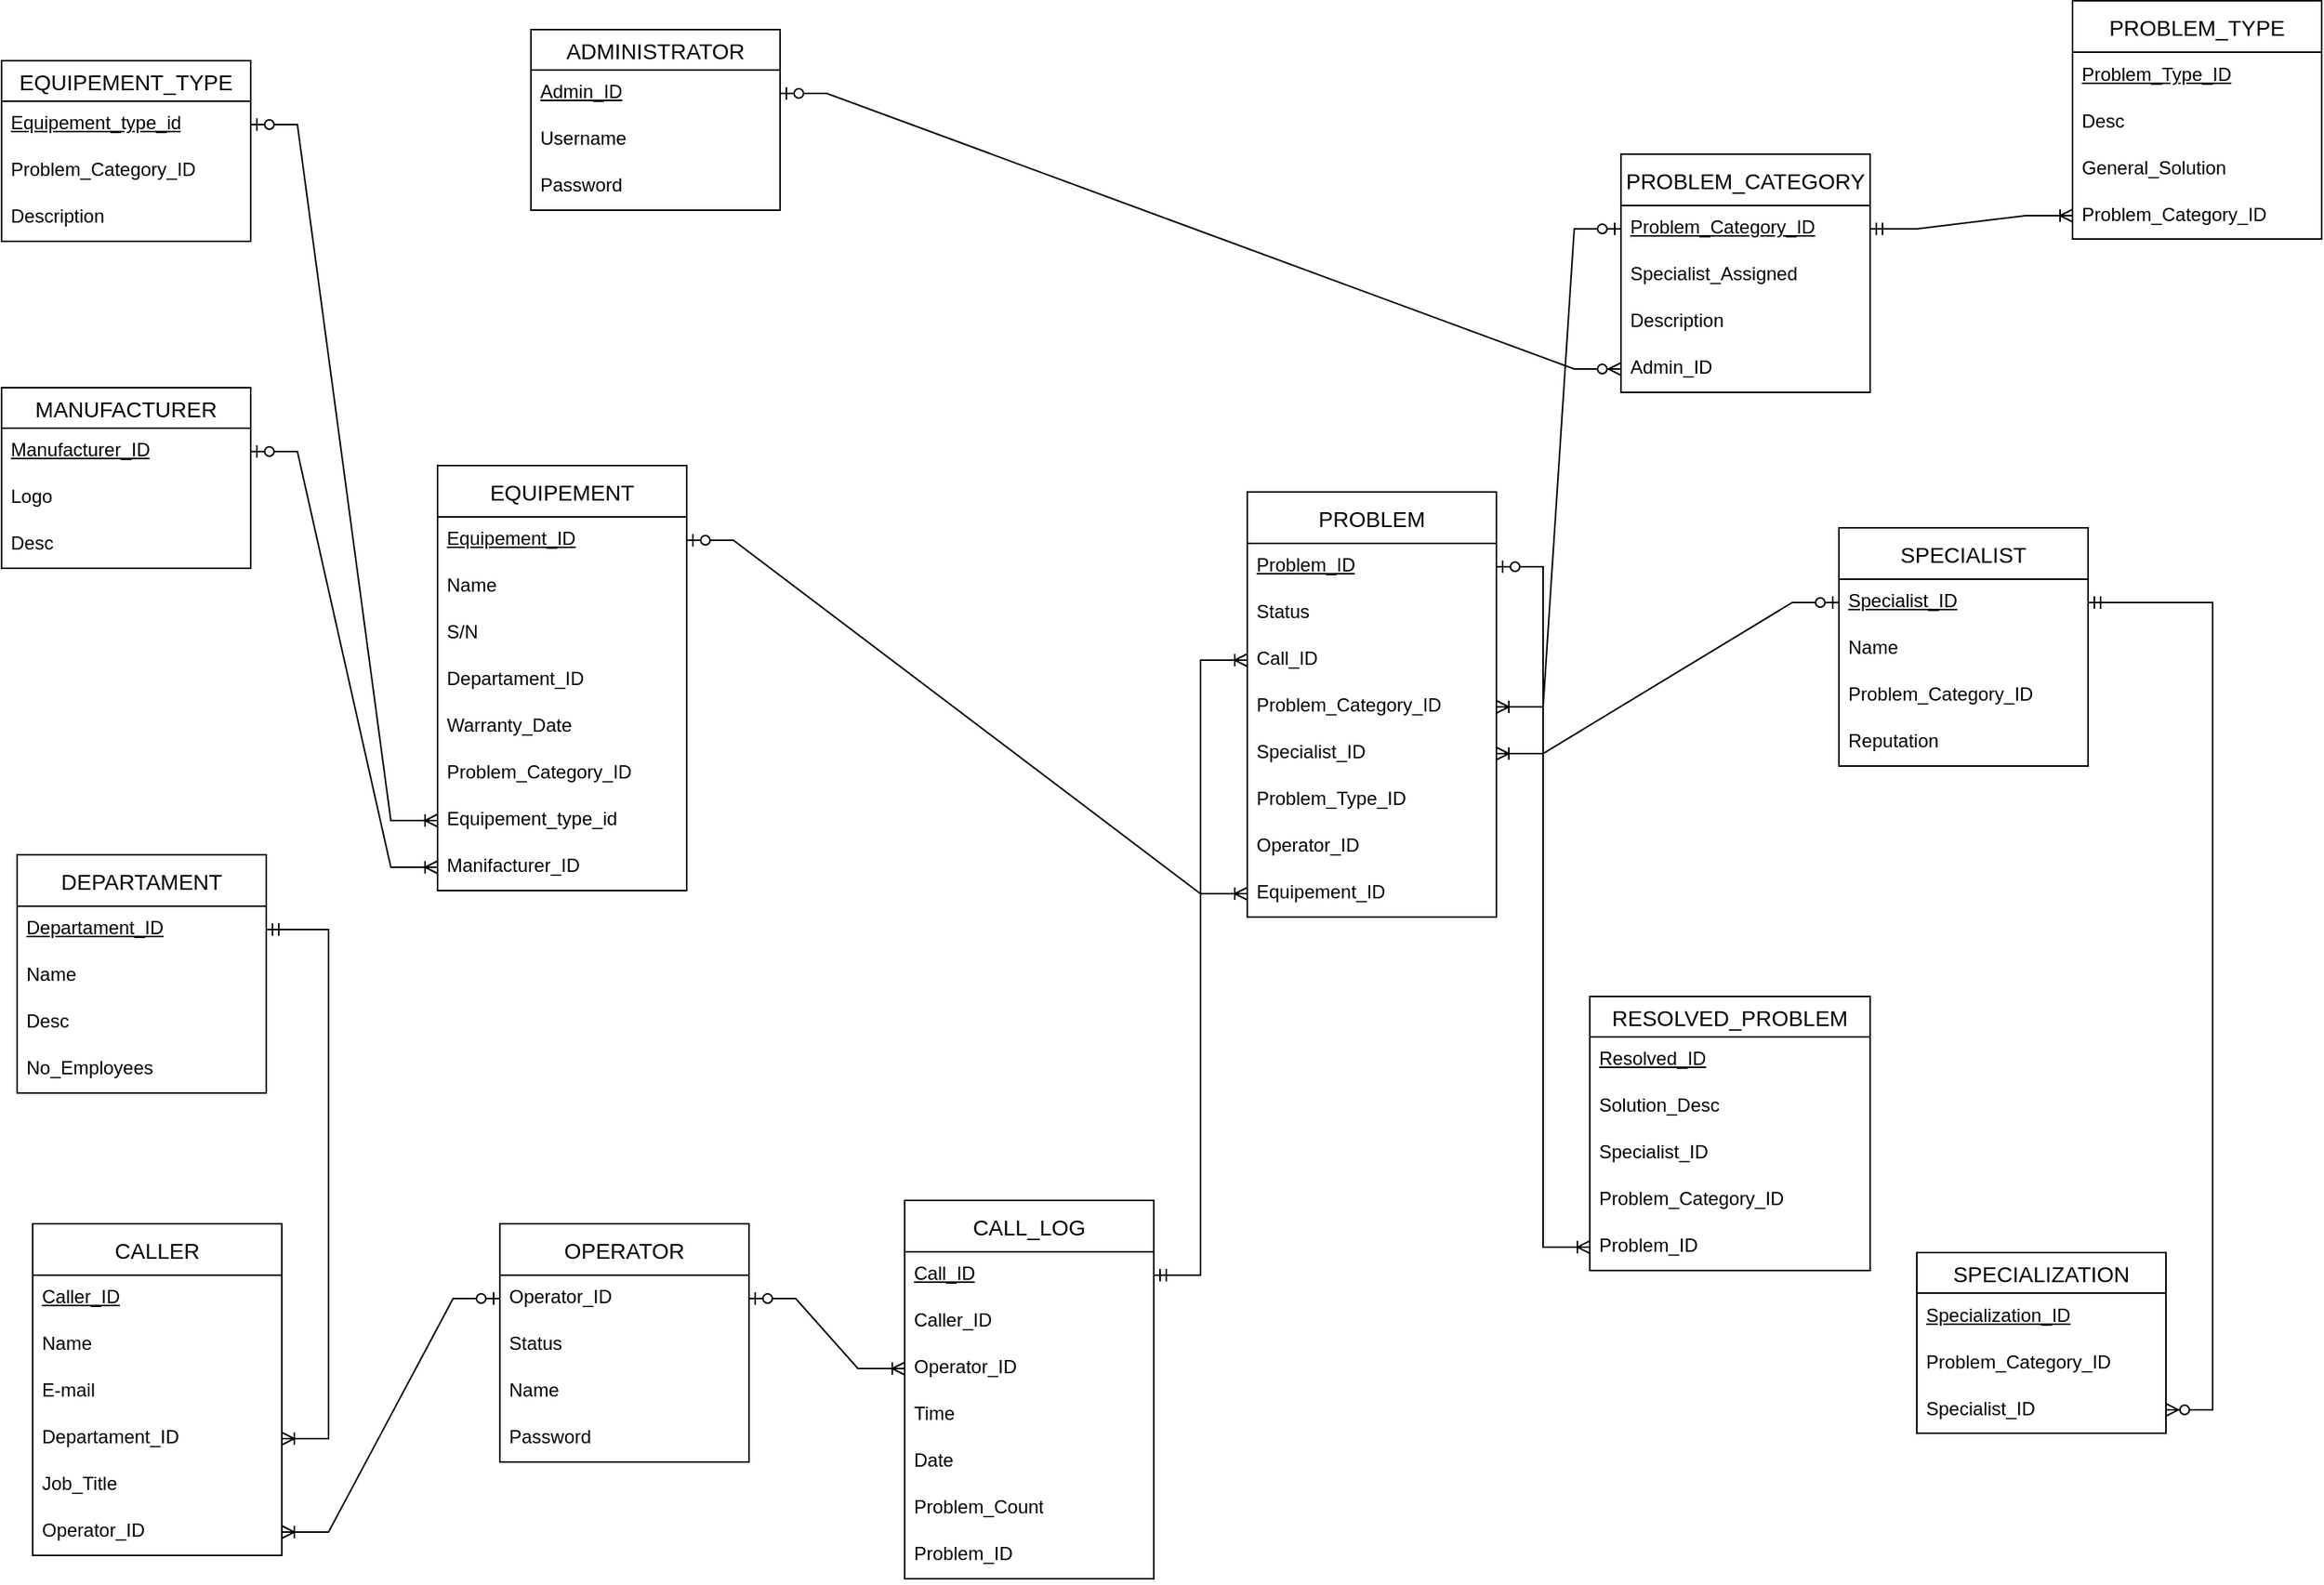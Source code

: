 <mxfile version="24.7.17">
  <diagram name="Página-1" id="BIOqbXG_E3Rl6q16zXGT">
    <mxGraphModel dx="3033" dy="1154" grid="1" gridSize="10" guides="1" tooltips="1" connect="1" arrows="1" fold="1" page="1" pageScale="1" pageWidth="827" pageHeight="1169" math="0" shadow="0">
      <root>
        <mxCell id="0" />
        <mxCell id="1" parent="0" />
        <mxCell id="wEZ-KTSsLqPxgkjLGSUW-46" value="EQUIPEMENT_TYPE" style="swimlane;fontStyle=0;childLayout=stackLayout;horizontal=1;startSize=26;horizontalStack=0;resizeParent=1;resizeParentMax=0;resizeLast=0;collapsible=1;marginBottom=0;align=center;fontSize=14;" parent="1" vertex="1">
          <mxGeometry x="-260" y="220" width="160" height="116" as="geometry" />
        </mxCell>
        <mxCell id="wEZ-KTSsLqPxgkjLGSUW-47" value="Equipement_type_id" style="text;strokeColor=none;fillColor=none;spacingLeft=4;spacingRight=4;overflow=hidden;rotatable=0;points=[[0,0.5],[1,0.5]];portConstraint=eastwest;fontSize=12;whiteSpace=wrap;html=1;fontStyle=4" parent="wEZ-KTSsLqPxgkjLGSUW-46" vertex="1">
          <mxGeometry y="26" width="160" height="30" as="geometry" />
        </mxCell>
        <mxCell id="wEZ-KTSsLqPxgkjLGSUW-48" value="Problem_Category_ID" style="text;strokeColor=none;fillColor=none;spacingLeft=4;spacingRight=4;overflow=hidden;rotatable=0;points=[[0,0.5],[1,0.5]];portConstraint=eastwest;fontSize=12;whiteSpace=wrap;html=1;" parent="wEZ-KTSsLqPxgkjLGSUW-46" vertex="1">
          <mxGeometry y="56" width="160" height="30" as="geometry" />
        </mxCell>
        <mxCell id="wEZ-KTSsLqPxgkjLGSUW-49" value="Description" style="text;strokeColor=none;fillColor=none;spacingLeft=4;spacingRight=4;overflow=hidden;rotatable=0;points=[[0,0.5],[1,0.5]];portConstraint=eastwest;fontSize=12;whiteSpace=wrap;html=1;" parent="wEZ-KTSsLqPxgkjLGSUW-46" vertex="1">
          <mxGeometry y="86" width="160" height="30" as="geometry" />
        </mxCell>
        <mxCell id="wEZ-KTSsLqPxgkjLGSUW-50" value="ADMINISTRATOR" style="swimlane;fontStyle=0;childLayout=stackLayout;horizontal=1;startSize=26;horizontalStack=0;resizeParent=1;resizeParentMax=0;resizeLast=0;collapsible=1;marginBottom=0;align=center;fontSize=14;" parent="1" vertex="1">
          <mxGeometry x="80" y="200" width="160" height="116" as="geometry" />
        </mxCell>
        <mxCell id="wEZ-KTSsLqPxgkjLGSUW-51" value="Admin_ID" style="text;strokeColor=none;fillColor=none;spacingLeft=4;spacingRight=4;overflow=hidden;rotatable=0;points=[[0,0.5],[1,0.5]];portConstraint=eastwest;fontSize=12;whiteSpace=wrap;html=1;fontStyle=4" parent="wEZ-KTSsLqPxgkjLGSUW-50" vertex="1">
          <mxGeometry y="26" width="160" height="30" as="geometry" />
        </mxCell>
        <mxCell id="wEZ-KTSsLqPxgkjLGSUW-52" value="Username" style="text;strokeColor=none;fillColor=none;spacingLeft=4;spacingRight=4;overflow=hidden;rotatable=0;points=[[0,0.5],[1,0.5]];portConstraint=eastwest;fontSize=12;whiteSpace=wrap;html=1;" parent="wEZ-KTSsLqPxgkjLGSUW-50" vertex="1">
          <mxGeometry y="56" width="160" height="30" as="geometry" />
        </mxCell>
        <mxCell id="wEZ-KTSsLqPxgkjLGSUW-53" value="Password" style="text;strokeColor=none;fillColor=none;spacingLeft=4;spacingRight=4;overflow=hidden;rotatable=0;points=[[0,0.5],[1,0.5]];portConstraint=eastwest;fontSize=12;whiteSpace=wrap;html=1;" parent="wEZ-KTSsLqPxgkjLGSUW-50" vertex="1">
          <mxGeometry y="86" width="160" height="30" as="geometry" />
        </mxCell>
        <mxCell id="wEZ-KTSsLqPxgkjLGSUW-54" value="MANUFACTURER" style="swimlane;fontStyle=0;childLayout=stackLayout;horizontal=1;startSize=26;horizontalStack=0;resizeParent=1;resizeParentMax=0;resizeLast=0;collapsible=1;marginBottom=0;align=center;fontSize=14;" parent="1" vertex="1">
          <mxGeometry x="-260" y="430" width="160" height="116" as="geometry" />
        </mxCell>
        <mxCell id="wEZ-KTSsLqPxgkjLGSUW-55" value="Manufacturer_ID" style="text;strokeColor=none;fillColor=none;spacingLeft=4;spacingRight=4;overflow=hidden;rotatable=0;points=[[0,0.5],[1,0.5]];portConstraint=eastwest;fontSize=12;whiteSpace=wrap;html=1;fontStyle=4" parent="wEZ-KTSsLqPxgkjLGSUW-54" vertex="1">
          <mxGeometry y="26" width="160" height="30" as="geometry" />
        </mxCell>
        <mxCell id="wEZ-KTSsLqPxgkjLGSUW-56" value="Logo" style="text;strokeColor=none;fillColor=none;spacingLeft=4;spacingRight=4;overflow=hidden;rotatable=0;points=[[0,0.5],[1,0.5]];portConstraint=eastwest;fontSize=12;whiteSpace=wrap;html=1;" parent="wEZ-KTSsLqPxgkjLGSUW-54" vertex="1">
          <mxGeometry y="56" width="160" height="30" as="geometry" />
        </mxCell>
        <mxCell id="wEZ-KTSsLqPxgkjLGSUW-57" value="Desc" style="text;strokeColor=none;fillColor=none;spacingLeft=4;spacingRight=4;overflow=hidden;rotatable=0;points=[[0,0.5],[1,0.5]];portConstraint=eastwest;fontSize=12;whiteSpace=wrap;html=1;" parent="wEZ-KTSsLqPxgkjLGSUW-54" vertex="1">
          <mxGeometry y="86" width="160" height="30" as="geometry" />
        </mxCell>
        <mxCell id="wEZ-KTSsLqPxgkjLGSUW-58" value="PROBLEM" style="swimlane;fontStyle=0;childLayout=stackLayout;horizontal=1;startSize=33;horizontalStack=0;resizeParent=1;resizeParentMax=0;resizeLast=0;collapsible=1;marginBottom=0;align=center;fontSize=14;" parent="1" vertex="1">
          <mxGeometry x="540" y="497" width="160" height="273" as="geometry" />
        </mxCell>
        <mxCell id="wEZ-KTSsLqPxgkjLGSUW-59" value="Problem_ID" style="text;strokeColor=none;fillColor=none;spacingLeft=4;spacingRight=4;overflow=hidden;rotatable=0;points=[[0,0.5],[1,0.5]];portConstraint=eastwest;fontSize=12;whiteSpace=wrap;html=1;fontStyle=4" parent="wEZ-KTSsLqPxgkjLGSUW-58" vertex="1">
          <mxGeometry y="33" width="160" height="30" as="geometry" />
        </mxCell>
        <mxCell id="wEZ-KTSsLqPxgkjLGSUW-60" value="Status" style="text;strokeColor=none;fillColor=none;spacingLeft=4;spacingRight=4;overflow=hidden;rotatable=0;points=[[0,0.5],[1,0.5]];portConstraint=eastwest;fontSize=12;whiteSpace=wrap;html=1;" parent="wEZ-KTSsLqPxgkjLGSUW-58" vertex="1">
          <mxGeometry y="63" width="160" height="30" as="geometry" />
        </mxCell>
        <mxCell id="wEZ-KTSsLqPxgkjLGSUW-69" value="Call_ID" style="text;strokeColor=none;fillColor=none;spacingLeft=4;spacingRight=4;overflow=hidden;rotatable=0;points=[[0,0.5],[1,0.5]];portConstraint=eastwest;fontSize=12;whiteSpace=wrap;html=1;" parent="wEZ-KTSsLqPxgkjLGSUW-58" vertex="1">
          <mxGeometry y="93" width="160" height="30" as="geometry" />
        </mxCell>
        <mxCell id="wEZ-KTSsLqPxgkjLGSUW-68" value="Problem_Category_ID" style="text;strokeColor=none;fillColor=none;spacingLeft=4;spacingRight=4;overflow=hidden;rotatable=0;points=[[0,0.5],[1,0.5]];portConstraint=eastwest;fontSize=12;whiteSpace=wrap;html=1;" parent="wEZ-KTSsLqPxgkjLGSUW-58" vertex="1">
          <mxGeometry y="123" width="160" height="30" as="geometry" />
        </mxCell>
        <mxCell id="wEZ-KTSsLqPxgkjLGSUW-67" value="Specialist_ID" style="text;strokeColor=none;fillColor=none;spacingLeft=4;spacingRight=4;overflow=hidden;rotatable=0;points=[[0,0.5],[1,0.5]];portConstraint=eastwest;fontSize=12;whiteSpace=wrap;html=1;" parent="wEZ-KTSsLqPxgkjLGSUW-58" vertex="1">
          <mxGeometry y="153" width="160" height="30" as="geometry" />
        </mxCell>
        <mxCell id="wEZ-KTSsLqPxgkjLGSUW-66" value="Problem_Type_ID" style="text;strokeColor=none;fillColor=none;spacingLeft=4;spacingRight=4;overflow=hidden;rotatable=0;points=[[0,0.5],[1,0.5]];portConstraint=eastwest;fontSize=12;whiteSpace=wrap;html=1;" parent="wEZ-KTSsLqPxgkjLGSUW-58" vertex="1">
          <mxGeometry y="183" width="160" height="30" as="geometry" />
        </mxCell>
        <mxCell id="wEZ-KTSsLqPxgkjLGSUW-70" value="Operator_ID" style="text;strokeColor=none;fillColor=none;spacingLeft=4;spacingRight=4;overflow=hidden;rotatable=0;points=[[0,0.5],[1,0.5]];portConstraint=eastwest;fontSize=12;whiteSpace=wrap;html=1;" parent="wEZ-KTSsLqPxgkjLGSUW-58" vertex="1">
          <mxGeometry y="213" width="160" height="30" as="geometry" />
        </mxCell>
        <mxCell id="wEZ-KTSsLqPxgkjLGSUW-71" value="Equipement_ID" style="text;strokeColor=none;fillColor=none;spacingLeft=4;spacingRight=4;overflow=hidden;rotatable=0;points=[[0,0.5],[1,0.5]];portConstraint=eastwest;fontSize=12;whiteSpace=wrap;html=1;" parent="wEZ-KTSsLqPxgkjLGSUW-58" vertex="1">
          <mxGeometry y="243" width="160" height="30" as="geometry" />
        </mxCell>
        <mxCell id="wEZ-KTSsLqPxgkjLGSUW-62" value="SPECIALIZATION" style="swimlane;fontStyle=0;childLayout=stackLayout;horizontal=1;startSize=26;horizontalStack=0;resizeParent=1;resizeParentMax=0;resizeLast=0;collapsible=1;marginBottom=0;align=center;fontSize=14;" parent="1" vertex="1">
          <mxGeometry x="970" y="985.5" width="160" height="116" as="geometry" />
        </mxCell>
        <mxCell id="wEZ-KTSsLqPxgkjLGSUW-63" value="Specialization_ID" style="text;strokeColor=none;fillColor=none;spacingLeft=4;spacingRight=4;overflow=hidden;rotatable=0;points=[[0,0.5],[1,0.5]];portConstraint=eastwest;fontSize=12;whiteSpace=wrap;html=1;fontStyle=4" parent="wEZ-KTSsLqPxgkjLGSUW-62" vertex="1">
          <mxGeometry y="26" width="160" height="30" as="geometry" />
        </mxCell>
        <mxCell id="wEZ-KTSsLqPxgkjLGSUW-64" value="Problem_Category_ID" style="text;strokeColor=none;fillColor=none;spacingLeft=4;spacingRight=4;overflow=hidden;rotatable=0;points=[[0,0.5],[1,0.5]];portConstraint=eastwest;fontSize=12;whiteSpace=wrap;html=1;" parent="wEZ-KTSsLqPxgkjLGSUW-62" vertex="1">
          <mxGeometry y="56" width="160" height="30" as="geometry" />
        </mxCell>
        <mxCell id="wEZ-KTSsLqPxgkjLGSUW-65" value="Specialist_ID" style="text;strokeColor=none;fillColor=none;spacingLeft=4;spacingRight=4;overflow=hidden;rotatable=0;points=[[0,0.5],[1,0.5]];portConstraint=eastwest;fontSize=12;whiteSpace=wrap;html=1;" parent="wEZ-KTSsLqPxgkjLGSUW-62" vertex="1">
          <mxGeometry y="86" width="160" height="30" as="geometry" />
        </mxCell>
        <mxCell id="wEZ-KTSsLqPxgkjLGSUW-72" value="RESOLVED_PROBLEM" style="swimlane;fontStyle=0;childLayout=stackLayout;horizontal=1;startSize=26;horizontalStack=0;resizeParent=1;resizeParentMax=0;resizeLast=0;collapsible=1;marginBottom=0;align=center;fontSize=14;" parent="1" vertex="1">
          <mxGeometry x="760" y="821" width="180" height="176" as="geometry" />
        </mxCell>
        <mxCell id="wEZ-KTSsLqPxgkjLGSUW-73" value="Resolved_ID" style="text;strokeColor=none;fillColor=none;spacingLeft=4;spacingRight=4;overflow=hidden;rotatable=0;points=[[0,0.5],[1,0.5]];portConstraint=eastwest;fontSize=12;whiteSpace=wrap;html=1;fontStyle=4" parent="wEZ-KTSsLqPxgkjLGSUW-72" vertex="1">
          <mxGeometry y="26" width="180" height="30" as="geometry" />
        </mxCell>
        <mxCell id="wEZ-KTSsLqPxgkjLGSUW-74" value="Solution_Desc" style="text;strokeColor=none;fillColor=none;spacingLeft=4;spacingRight=4;overflow=hidden;rotatable=0;points=[[0,0.5],[1,0.5]];portConstraint=eastwest;fontSize=12;whiteSpace=wrap;html=1;" parent="wEZ-KTSsLqPxgkjLGSUW-72" vertex="1">
          <mxGeometry y="56" width="180" height="30" as="geometry" />
        </mxCell>
        <mxCell id="wEZ-KTSsLqPxgkjLGSUW-77" value="Specialist_ID" style="text;strokeColor=none;fillColor=none;spacingLeft=4;spacingRight=4;overflow=hidden;rotatable=0;points=[[0,0.5],[1,0.5]];portConstraint=eastwest;fontSize=12;whiteSpace=wrap;html=1;" parent="wEZ-KTSsLqPxgkjLGSUW-72" vertex="1">
          <mxGeometry y="86" width="180" height="30" as="geometry" />
        </mxCell>
        <mxCell id="gtvNqYhxmM5i0jN8cZNX-22" value="Problem_Category_ID" style="text;strokeColor=none;fillColor=none;spacingLeft=4;spacingRight=4;overflow=hidden;rotatable=0;points=[[0,0.5],[1,0.5]];portConstraint=eastwest;fontSize=12;whiteSpace=wrap;html=1;" vertex="1" parent="wEZ-KTSsLqPxgkjLGSUW-72">
          <mxGeometry y="116" width="180" height="30" as="geometry" />
        </mxCell>
        <mxCell id="wEZ-KTSsLqPxgkjLGSUW-75" value="Problem_ID" style="text;strokeColor=none;fillColor=none;spacingLeft=4;spacingRight=4;overflow=hidden;rotatable=0;points=[[0,0.5],[1,0.5]];portConstraint=eastwest;fontSize=12;whiteSpace=wrap;html=1;" parent="wEZ-KTSsLqPxgkjLGSUW-72" vertex="1">
          <mxGeometry y="146" width="180" height="30" as="geometry" />
        </mxCell>
        <mxCell id="wEZ-KTSsLqPxgkjLGSUW-78" value="EQUIPEMENT" style="swimlane;fontStyle=0;childLayout=stackLayout;horizontal=1;startSize=33;horizontalStack=0;resizeParent=1;resizeParentMax=0;resizeLast=0;collapsible=1;marginBottom=0;align=center;fontSize=14;" parent="1" vertex="1">
          <mxGeometry x="20" y="480" width="160" height="273" as="geometry" />
        </mxCell>
        <mxCell id="wEZ-KTSsLqPxgkjLGSUW-79" value="Equipement_ID" style="text;strokeColor=none;fillColor=none;spacingLeft=4;spacingRight=4;overflow=hidden;rotatable=0;points=[[0,0.5],[1,0.5]];portConstraint=eastwest;fontSize=12;whiteSpace=wrap;html=1;fontStyle=4" parent="wEZ-KTSsLqPxgkjLGSUW-78" vertex="1">
          <mxGeometry y="33" width="160" height="30" as="geometry" />
        </mxCell>
        <mxCell id="wEZ-KTSsLqPxgkjLGSUW-80" value="Name" style="text;strokeColor=none;fillColor=none;spacingLeft=4;spacingRight=4;overflow=hidden;rotatable=0;points=[[0,0.5],[1,0.5]];portConstraint=eastwest;fontSize=12;whiteSpace=wrap;html=1;" parent="wEZ-KTSsLqPxgkjLGSUW-78" vertex="1">
          <mxGeometry y="63" width="160" height="30" as="geometry" />
        </mxCell>
        <mxCell id="wEZ-KTSsLqPxgkjLGSUW-81" value="S/N" style="text;strokeColor=none;fillColor=none;spacingLeft=4;spacingRight=4;overflow=hidden;rotatable=0;points=[[0,0.5],[1,0.5]];portConstraint=eastwest;fontSize=12;whiteSpace=wrap;html=1;" parent="wEZ-KTSsLqPxgkjLGSUW-78" vertex="1">
          <mxGeometry y="93" width="160" height="30" as="geometry" />
        </mxCell>
        <mxCell id="wEZ-KTSsLqPxgkjLGSUW-82" value="Departament_ID" style="text;strokeColor=none;fillColor=none;spacingLeft=4;spacingRight=4;overflow=hidden;rotatable=0;points=[[0,0.5],[1,0.5]];portConstraint=eastwest;fontSize=12;whiteSpace=wrap;html=1;" parent="wEZ-KTSsLqPxgkjLGSUW-78" vertex="1">
          <mxGeometry y="123" width="160" height="30" as="geometry" />
        </mxCell>
        <mxCell id="wEZ-KTSsLqPxgkjLGSUW-83" value="Warranty_Date" style="text;strokeColor=none;fillColor=none;spacingLeft=4;spacingRight=4;overflow=hidden;rotatable=0;points=[[0,0.5],[1,0.5]];portConstraint=eastwest;fontSize=12;whiteSpace=wrap;html=1;" parent="wEZ-KTSsLqPxgkjLGSUW-78" vertex="1">
          <mxGeometry y="153" width="160" height="30" as="geometry" />
        </mxCell>
        <mxCell id="wEZ-KTSsLqPxgkjLGSUW-84" value="Problem_Category_ID" style="text;strokeColor=none;fillColor=none;spacingLeft=4;spacingRight=4;overflow=hidden;rotatable=0;points=[[0,0.5],[1,0.5]];portConstraint=eastwest;fontSize=12;whiteSpace=wrap;html=1;" parent="wEZ-KTSsLqPxgkjLGSUW-78" vertex="1">
          <mxGeometry y="183" width="160" height="30" as="geometry" />
        </mxCell>
        <mxCell id="gtvNqYhxmM5i0jN8cZNX-4" value="&lt;span style=&quot;&quot;&gt;Equipement_type_id&lt;/span&gt;" style="text;strokeColor=none;fillColor=none;spacingLeft=4;spacingRight=4;overflow=hidden;rotatable=0;points=[[0,0.5],[1,0.5]];portConstraint=eastwest;fontSize=12;whiteSpace=wrap;html=1;fontStyle=0" vertex="1" parent="wEZ-KTSsLqPxgkjLGSUW-78">
          <mxGeometry y="213" width="160" height="30" as="geometry" />
        </mxCell>
        <mxCell id="wEZ-KTSsLqPxgkjLGSUW-85" value="Manifacturer_ID" style="text;strokeColor=none;fillColor=none;spacingLeft=4;spacingRight=4;overflow=hidden;rotatable=0;points=[[0,0.5],[1,0.5]];portConstraint=eastwest;fontSize=12;whiteSpace=wrap;html=1;" parent="wEZ-KTSsLqPxgkjLGSUW-78" vertex="1">
          <mxGeometry y="243" width="160" height="30" as="geometry" />
        </mxCell>
        <mxCell id="wEZ-KTSsLqPxgkjLGSUW-88" value="DEPARTAMENT" style="swimlane;fontStyle=0;childLayout=stackLayout;horizontal=1;startSize=33;horizontalStack=0;resizeParent=1;resizeParentMax=0;resizeLast=0;collapsible=1;marginBottom=0;align=center;fontSize=14;" parent="1" vertex="1">
          <mxGeometry x="-250" y="730" width="160" height="153" as="geometry" />
        </mxCell>
        <mxCell id="wEZ-KTSsLqPxgkjLGSUW-89" value="Departament_ID" style="text;strokeColor=none;fillColor=none;spacingLeft=4;spacingRight=4;overflow=hidden;rotatable=0;points=[[0,0.5],[1,0.5]];portConstraint=eastwest;fontSize=12;whiteSpace=wrap;html=1;fontStyle=4" parent="wEZ-KTSsLqPxgkjLGSUW-88" vertex="1">
          <mxGeometry y="33" width="160" height="30" as="geometry" />
        </mxCell>
        <mxCell id="wEZ-KTSsLqPxgkjLGSUW-90" value="Name" style="text;strokeColor=none;fillColor=none;spacingLeft=4;spacingRight=4;overflow=hidden;rotatable=0;points=[[0,0.5],[1,0.5]];portConstraint=eastwest;fontSize=12;whiteSpace=wrap;html=1;" parent="wEZ-KTSsLqPxgkjLGSUW-88" vertex="1">
          <mxGeometry y="63" width="160" height="30" as="geometry" />
        </mxCell>
        <mxCell id="wEZ-KTSsLqPxgkjLGSUW-91" value="Desc" style="text;strokeColor=none;fillColor=none;spacingLeft=4;spacingRight=4;overflow=hidden;rotatable=0;points=[[0,0.5],[1,0.5]];portConstraint=eastwest;fontSize=12;whiteSpace=wrap;html=1;" parent="wEZ-KTSsLqPxgkjLGSUW-88" vertex="1">
          <mxGeometry y="93" width="160" height="30" as="geometry" />
        </mxCell>
        <mxCell id="wEZ-KTSsLqPxgkjLGSUW-92" value="No_Employees" style="text;strokeColor=none;fillColor=none;spacingLeft=4;spacingRight=4;overflow=hidden;rotatable=0;points=[[0,0.5],[1,0.5]];portConstraint=eastwest;fontSize=12;whiteSpace=wrap;html=1;" parent="wEZ-KTSsLqPxgkjLGSUW-88" vertex="1">
          <mxGeometry y="123" width="160" height="30" as="geometry" />
        </mxCell>
        <mxCell id="wEZ-KTSsLqPxgkjLGSUW-96" value="CALLER" style="swimlane;fontStyle=0;childLayout=stackLayout;horizontal=1;startSize=33;horizontalStack=0;resizeParent=1;resizeParentMax=0;resizeLast=0;collapsible=1;marginBottom=0;align=center;fontSize=14;" parent="1" vertex="1">
          <mxGeometry x="-240" y="967" width="160" height="213" as="geometry" />
        </mxCell>
        <mxCell id="wEZ-KTSsLqPxgkjLGSUW-97" value="Caller_ID" style="text;strokeColor=none;fillColor=none;spacingLeft=4;spacingRight=4;overflow=hidden;rotatable=0;points=[[0,0.5],[1,0.5]];portConstraint=eastwest;fontSize=12;whiteSpace=wrap;html=1;fontStyle=4" parent="wEZ-KTSsLqPxgkjLGSUW-96" vertex="1">
          <mxGeometry y="33" width="160" height="30" as="geometry" />
        </mxCell>
        <mxCell id="wEZ-KTSsLqPxgkjLGSUW-98" value="Name" style="text;strokeColor=none;fillColor=none;spacingLeft=4;spacingRight=4;overflow=hidden;rotatable=0;points=[[0,0.5],[1,0.5]];portConstraint=eastwest;fontSize=12;whiteSpace=wrap;html=1;" parent="wEZ-KTSsLqPxgkjLGSUW-96" vertex="1">
          <mxGeometry y="63" width="160" height="30" as="geometry" />
        </mxCell>
        <mxCell id="wEZ-KTSsLqPxgkjLGSUW-99" value="E-mail" style="text;strokeColor=none;fillColor=none;spacingLeft=4;spacingRight=4;overflow=hidden;rotatable=0;points=[[0,0.5],[1,0.5]];portConstraint=eastwest;fontSize=12;whiteSpace=wrap;html=1;" parent="wEZ-KTSsLqPxgkjLGSUW-96" vertex="1">
          <mxGeometry y="93" width="160" height="30" as="geometry" />
        </mxCell>
        <mxCell id="wEZ-KTSsLqPxgkjLGSUW-101" value="Departament_ID" style="text;strokeColor=none;fillColor=none;spacingLeft=4;spacingRight=4;overflow=hidden;rotatable=0;points=[[0,0.5],[1,0.5]];portConstraint=eastwest;fontSize=12;whiteSpace=wrap;html=1;" parent="wEZ-KTSsLqPxgkjLGSUW-96" vertex="1">
          <mxGeometry y="123" width="160" height="30" as="geometry" />
        </mxCell>
        <mxCell id="wEZ-KTSsLqPxgkjLGSUW-100" value="Job_Title" style="text;strokeColor=none;fillColor=none;spacingLeft=4;spacingRight=4;overflow=hidden;rotatable=0;points=[[0,0.5],[1,0.5]];portConstraint=eastwest;fontSize=12;whiteSpace=wrap;html=1;" parent="wEZ-KTSsLqPxgkjLGSUW-96" vertex="1">
          <mxGeometry y="153" width="160" height="30" as="geometry" />
        </mxCell>
        <mxCell id="gtvNqYhxmM5i0jN8cZNX-8" value="Operator_ID" style="text;strokeColor=none;fillColor=none;spacingLeft=4;spacingRight=4;overflow=hidden;rotatable=0;points=[[0,0.5],[1,0.5]];portConstraint=eastwest;fontSize=12;whiteSpace=wrap;html=1;" vertex="1" parent="wEZ-KTSsLqPxgkjLGSUW-96">
          <mxGeometry y="183" width="160" height="30" as="geometry" />
        </mxCell>
        <mxCell id="wEZ-KTSsLqPxgkjLGSUW-102" value="OPERATOR" style="swimlane;fontStyle=0;childLayout=stackLayout;horizontal=1;startSize=33;horizontalStack=0;resizeParent=1;resizeParentMax=0;resizeLast=0;collapsible=1;marginBottom=0;align=center;fontSize=14;" parent="1" vertex="1">
          <mxGeometry x="60" y="967" width="160" height="153" as="geometry" />
        </mxCell>
        <mxCell id="wEZ-KTSsLqPxgkjLGSUW-103" value="Operator_ID" style="text;strokeColor=none;fillColor=none;spacingLeft=4;spacingRight=4;overflow=hidden;rotatable=0;points=[[0,0.5],[1,0.5]];portConstraint=eastwest;fontSize=12;whiteSpace=wrap;html=1;fontStyle=0" parent="wEZ-KTSsLqPxgkjLGSUW-102" vertex="1">
          <mxGeometry y="33" width="160" height="30" as="geometry" />
        </mxCell>
        <mxCell id="wEZ-KTSsLqPxgkjLGSUW-104" value="Status" style="text;strokeColor=none;fillColor=none;spacingLeft=4;spacingRight=4;overflow=hidden;rotatable=0;points=[[0,0.5],[1,0.5]];portConstraint=eastwest;fontSize=12;whiteSpace=wrap;html=1;" parent="wEZ-KTSsLqPxgkjLGSUW-102" vertex="1">
          <mxGeometry y="63" width="160" height="30" as="geometry" />
        </mxCell>
        <mxCell id="wEZ-KTSsLqPxgkjLGSUW-105" value="Name" style="text;strokeColor=none;fillColor=none;spacingLeft=4;spacingRight=4;overflow=hidden;rotatable=0;points=[[0,0.5],[1,0.5]];portConstraint=eastwest;fontSize=12;whiteSpace=wrap;html=1;" parent="wEZ-KTSsLqPxgkjLGSUW-102" vertex="1">
          <mxGeometry y="93" width="160" height="30" as="geometry" />
        </mxCell>
        <mxCell id="wEZ-KTSsLqPxgkjLGSUW-106" value="Password" style="text;strokeColor=none;fillColor=none;spacingLeft=4;spacingRight=4;overflow=hidden;rotatable=0;points=[[0,0.5],[1,0.5]];portConstraint=eastwest;fontSize=12;whiteSpace=wrap;html=1;" parent="wEZ-KTSsLqPxgkjLGSUW-102" vertex="1">
          <mxGeometry y="123" width="160" height="30" as="geometry" />
        </mxCell>
        <mxCell id="wEZ-KTSsLqPxgkjLGSUW-107" value="CALL_LOG" style="swimlane;fontStyle=0;childLayout=stackLayout;horizontal=1;startSize=33;horizontalStack=0;resizeParent=1;resizeParentMax=0;resizeLast=0;collapsible=1;marginBottom=0;align=center;fontSize=14;" parent="1" vertex="1">
          <mxGeometry x="320" y="952" width="160" height="243" as="geometry" />
        </mxCell>
        <mxCell id="wEZ-KTSsLqPxgkjLGSUW-108" value="Call_ID" style="text;strokeColor=none;fillColor=none;spacingLeft=4;spacingRight=4;overflow=hidden;rotatable=0;points=[[0,0.5],[1,0.5]];portConstraint=eastwest;fontSize=12;whiteSpace=wrap;html=1;fontStyle=4" parent="wEZ-KTSsLqPxgkjLGSUW-107" vertex="1">
          <mxGeometry y="33" width="160" height="30" as="geometry" />
        </mxCell>
        <mxCell id="wEZ-KTSsLqPxgkjLGSUW-109" value="Caller_ID" style="text;strokeColor=none;fillColor=none;spacingLeft=4;spacingRight=4;overflow=hidden;rotatable=0;points=[[0,0.5],[1,0.5]];portConstraint=eastwest;fontSize=12;whiteSpace=wrap;html=1;" parent="wEZ-KTSsLqPxgkjLGSUW-107" vertex="1">
          <mxGeometry y="63" width="160" height="30" as="geometry" />
        </mxCell>
        <mxCell id="wEZ-KTSsLqPxgkjLGSUW-110" value="Operator_ID" style="text;strokeColor=none;fillColor=none;spacingLeft=4;spacingRight=4;overflow=hidden;rotatable=0;points=[[0,0.5],[1,0.5]];portConstraint=eastwest;fontSize=12;whiteSpace=wrap;html=1;" parent="wEZ-KTSsLqPxgkjLGSUW-107" vertex="1">
          <mxGeometry y="93" width="160" height="30" as="geometry" />
        </mxCell>
        <mxCell id="wEZ-KTSsLqPxgkjLGSUW-114" value="Time" style="text;strokeColor=none;fillColor=none;spacingLeft=4;spacingRight=4;overflow=hidden;rotatable=0;points=[[0,0.5],[1,0.5]];portConstraint=eastwest;fontSize=12;whiteSpace=wrap;html=1;" parent="wEZ-KTSsLqPxgkjLGSUW-107" vertex="1">
          <mxGeometry y="123" width="160" height="30" as="geometry" />
        </mxCell>
        <mxCell id="wEZ-KTSsLqPxgkjLGSUW-115" value="Date" style="text;strokeColor=none;fillColor=none;spacingLeft=4;spacingRight=4;overflow=hidden;rotatable=0;points=[[0,0.5],[1,0.5]];portConstraint=eastwest;fontSize=12;whiteSpace=wrap;html=1;" parent="wEZ-KTSsLqPxgkjLGSUW-107" vertex="1">
          <mxGeometry y="153" width="160" height="30" as="geometry" />
        </mxCell>
        <mxCell id="wEZ-KTSsLqPxgkjLGSUW-116" value="Problem_Count" style="text;strokeColor=none;fillColor=none;spacingLeft=4;spacingRight=4;overflow=hidden;rotatable=0;points=[[0,0.5],[1,0.5]];portConstraint=eastwest;fontSize=12;whiteSpace=wrap;html=1;" parent="wEZ-KTSsLqPxgkjLGSUW-107" vertex="1">
          <mxGeometry y="183" width="160" height="30" as="geometry" />
        </mxCell>
        <mxCell id="wEZ-KTSsLqPxgkjLGSUW-111" value="Problem_ID" style="text;strokeColor=none;fillColor=none;spacingLeft=4;spacingRight=4;overflow=hidden;rotatable=0;points=[[0,0.5],[1,0.5]];portConstraint=eastwest;fontSize=12;whiteSpace=wrap;html=1;" parent="wEZ-KTSsLqPxgkjLGSUW-107" vertex="1">
          <mxGeometry y="213" width="160" height="30" as="geometry" />
        </mxCell>
        <mxCell id="wEZ-KTSsLqPxgkjLGSUW-117" value="PROBLEM_CATEGORY" style="swimlane;fontStyle=0;childLayout=stackLayout;horizontal=1;startSize=33;horizontalStack=0;resizeParent=1;resizeParentMax=0;resizeLast=0;collapsible=1;marginBottom=0;align=center;fontSize=14;" parent="1" vertex="1">
          <mxGeometry x="780" y="280" width="160" height="153" as="geometry" />
        </mxCell>
        <mxCell id="wEZ-KTSsLqPxgkjLGSUW-118" value="Problem_Category_ID" style="text;strokeColor=none;fillColor=none;spacingLeft=4;spacingRight=4;overflow=hidden;rotatable=0;points=[[0,0.5],[1,0.5]];portConstraint=eastwest;fontSize=12;whiteSpace=wrap;html=1;fontStyle=4" parent="wEZ-KTSsLqPxgkjLGSUW-117" vertex="1">
          <mxGeometry y="33" width="160" height="30" as="geometry" />
        </mxCell>
        <mxCell id="wEZ-KTSsLqPxgkjLGSUW-119" value="Specialist_Assigned" style="text;strokeColor=none;fillColor=none;spacingLeft=4;spacingRight=4;overflow=hidden;rotatable=0;points=[[0,0.5],[1,0.5]];portConstraint=eastwest;fontSize=12;whiteSpace=wrap;html=1;" parent="wEZ-KTSsLqPxgkjLGSUW-117" vertex="1">
          <mxGeometry y="63" width="160" height="30" as="geometry" />
        </mxCell>
        <mxCell id="gtvNqYhxmM5i0jN8cZNX-17" value="Description" style="text;strokeColor=none;fillColor=none;spacingLeft=4;spacingRight=4;overflow=hidden;rotatable=0;points=[[0,0.5],[1,0.5]];portConstraint=eastwest;fontSize=12;whiteSpace=wrap;html=1;" vertex="1" parent="wEZ-KTSsLqPxgkjLGSUW-117">
          <mxGeometry y="93" width="160" height="30" as="geometry" />
        </mxCell>
        <mxCell id="wEZ-KTSsLqPxgkjLGSUW-120" value="Admin_ID" style="text;strokeColor=none;fillColor=none;spacingLeft=4;spacingRight=4;overflow=hidden;rotatable=0;points=[[0,0.5],[1,0.5]];portConstraint=eastwest;fontSize=12;whiteSpace=wrap;html=1;" parent="wEZ-KTSsLqPxgkjLGSUW-117" vertex="1">
          <mxGeometry y="123" width="160" height="30" as="geometry" />
        </mxCell>
        <mxCell id="wEZ-KTSsLqPxgkjLGSUW-122" value="SPECIALIST" style="swimlane;fontStyle=0;childLayout=stackLayout;horizontal=1;startSize=33;horizontalStack=0;resizeParent=1;resizeParentMax=0;resizeLast=0;collapsible=1;marginBottom=0;align=center;fontSize=14;" parent="1" vertex="1">
          <mxGeometry x="920" y="520" width="160" height="153" as="geometry" />
        </mxCell>
        <mxCell id="wEZ-KTSsLqPxgkjLGSUW-123" value="Specialist_ID" style="text;strokeColor=none;fillColor=none;spacingLeft=4;spacingRight=4;overflow=hidden;rotatable=0;points=[[0,0.5],[1,0.5]];portConstraint=eastwest;fontSize=12;whiteSpace=wrap;html=1;fontStyle=4" parent="wEZ-KTSsLqPxgkjLGSUW-122" vertex="1">
          <mxGeometry y="33" width="160" height="30" as="geometry" />
        </mxCell>
        <mxCell id="wEZ-KTSsLqPxgkjLGSUW-124" value="Name" style="text;strokeColor=none;fillColor=none;spacingLeft=4;spacingRight=4;overflow=hidden;rotatable=0;points=[[0,0.5],[1,0.5]];portConstraint=eastwest;fontSize=12;whiteSpace=wrap;html=1;" parent="wEZ-KTSsLqPxgkjLGSUW-122" vertex="1">
          <mxGeometry y="63" width="160" height="30" as="geometry" />
        </mxCell>
        <mxCell id="wEZ-KTSsLqPxgkjLGSUW-125" value="Problem_Category_ID" style="text;strokeColor=none;fillColor=none;spacingLeft=4;spacingRight=4;overflow=hidden;rotatable=0;points=[[0,0.5],[1,0.5]];portConstraint=eastwest;fontSize=12;whiteSpace=wrap;html=1;" parent="wEZ-KTSsLqPxgkjLGSUW-122" vertex="1">
          <mxGeometry y="93" width="160" height="30" as="geometry" />
        </mxCell>
        <mxCell id="wEZ-KTSsLqPxgkjLGSUW-126" value="Reputation" style="text;strokeColor=none;fillColor=none;spacingLeft=4;spacingRight=4;overflow=hidden;rotatable=0;points=[[0,0.5],[1,0.5]];portConstraint=eastwest;fontSize=12;whiteSpace=wrap;html=1;" parent="wEZ-KTSsLqPxgkjLGSUW-122" vertex="1">
          <mxGeometry y="123" width="160" height="30" as="geometry" />
        </mxCell>
        <mxCell id="wEZ-KTSsLqPxgkjLGSUW-130" value="PROBLEM_TYPE" style="swimlane;fontStyle=0;childLayout=stackLayout;horizontal=1;startSize=33;horizontalStack=0;resizeParent=1;resizeParentMax=0;resizeLast=0;collapsible=1;marginBottom=0;align=center;fontSize=14;" parent="1" vertex="1">
          <mxGeometry x="1070" y="181.5" width="160" height="153" as="geometry" />
        </mxCell>
        <mxCell id="wEZ-KTSsLqPxgkjLGSUW-131" value="Problem_Type_ID" style="text;strokeColor=none;fillColor=none;spacingLeft=4;spacingRight=4;overflow=hidden;rotatable=0;points=[[0,0.5],[1,0.5]];portConstraint=eastwest;fontSize=12;whiteSpace=wrap;html=1;fontStyle=4" parent="wEZ-KTSsLqPxgkjLGSUW-130" vertex="1">
          <mxGeometry y="33" width="160" height="30" as="geometry" />
        </mxCell>
        <mxCell id="wEZ-KTSsLqPxgkjLGSUW-132" value="Desc" style="text;strokeColor=none;fillColor=none;spacingLeft=4;spacingRight=4;overflow=hidden;rotatable=0;points=[[0,0.5],[1,0.5]];portConstraint=eastwest;fontSize=12;whiteSpace=wrap;html=1;" parent="wEZ-KTSsLqPxgkjLGSUW-130" vertex="1">
          <mxGeometry y="63" width="160" height="30" as="geometry" />
        </mxCell>
        <mxCell id="wEZ-KTSsLqPxgkjLGSUW-133" value="General_Solution" style="text;strokeColor=none;fillColor=none;spacingLeft=4;spacingRight=4;overflow=hidden;rotatable=0;points=[[0,0.5],[1,0.5]];portConstraint=eastwest;fontSize=12;whiteSpace=wrap;html=1;" parent="wEZ-KTSsLqPxgkjLGSUW-130" vertex="1">
          <mxGeometry y="93" width="160" height="30" as="geometry" />
        </mxCell>
        <mxCell id="gtvNqYhxmM5i0jN8cZNX-15" value="Problem_Category_ID" style="text;strokeColor=none;fillColor=none;spacingLeft=4;spacingRight=4;overflow=hidden;rotatable=0;points=[[0,0.5],[1,0.5]];portConstraint=eastwest;fontSize=12;whiteSpace=wrap;html=1;" vertex="1" parent="wEZ-KTSsLqPxgkjLGSUW-130">
          <mxGeometry y="123" width="160" height="30" as="geometry" />
        </mxCell>
        <mxCell id="gtvNqYhxmM5i0jN8cZNX-2" value="" style="edgeStyle=entityRelationEdgeStyle;fontSize=12;html=1;endArrow=ERoneToMany;startArrow=ERzeroToOne;rounded=0;" edge="1" parent="1" source="wEZ-KTSsLqPxgkjLGSUW-47" target="gtvNqYhxmM5i0jN8cZNX-4">
          <mxGeometry width="100" height="100" relative="1" as="geometry">
            <mxPoint x="190" y="550" as="sourcePoint" />
            <mxPoint x="20" y="800" as="targetPoint" />
            <Array as="points">
              <mxPoint x="30" y="800" />
            </Array>
          </mxGeometry>
        </mxCell>
        <mxCell id="gtvNqYhxmM5i0jN8cZNX-5" value="" style="edgeStyle=entityRelationEdgeStyle;fontSize=12;html=1;endArrow=ERoneToMany;startArrow=ERzeroToOne;rounded=0;" edge="1" parent="1" source="wEZ-KTSsLqPxgkjLGSUW-55" target="wEZ-KTSsLqPxgkjLGSUW-85">
          <mxGeometry width="100" height="100" relative="1" as="geometry">
            <mxPoint x="190" y="930" as="sourcePoint" />
            <mxPoint x="290" y="830" as="targetPoint" />
          </mxGeometry>
        </mxCell>
        <mxCell id="gtvNqYhxmM5i0jN8cZNX-6" value="" style="edgeStyle=entityRelationEdgeStyle;fontSize=12;html=1;endArrow=ERoneToMany;startArrow=ERzeroToOne;rounded=0;" edge="1" parent="1" source="wEZ-KTSsLqPxgkjLGSUW-79" target="wEZ-KTSsLqPxgkjLGSUW-71">
          <mxGeometry width="100" height="100" relative="1" as="geometry">
            <mxPoint x="190" y="800" as="sourcePoint" />
            <mxPoint x="290" y="700" as="targetPoint" />
          </mxGeometry>
        </mxCell>
        <mxCell id="gtvNqYhxmM5i0jN8cZNX-7" value="" style="edgeStyle=entityRelationEdgeStyle;fontSize=12;html=1;endArrow=ERoneToMany;startArrow=ERzeroToOne;rounded=0;" edge="1" parent="1" source="wEZ-KTSsLqPxgkjLGSUW-103" target="gtvNqYhxmM5i0jN8cZNX-8">
          <mxGeometry width="100" height="100" relative="1" as="geometry">
            <mxPoint x="190" y="800" as="sourcePoint" />
            <mxPoint x="-10" y="930" as="targetPoint" />
          </mxGeometry>
        </mxCell>
        <mxCell id="gtvNqYhxmM5i0jN8cZNX-9" value="" style="edgeStyle=entityRelationEdgeStyle;fontSize=12;html=1;endArrow=ERoneToMany;startArrow=ERzeroToOne;rounded=0;" edge="1" parent="1" source="wEZ-KTSsLqPxgkjLGSUW-103" target="wEZ-KTSsLqPxgkjLGSUW-110">
          <mxGeometry width="100" height="100" relative="1" as="geometry">
            <mxPoint x="190" y="800" as="sourcePoint" />
            <mxPoint x="290" y="700" as="targetPoint" />
          </mxGeometry>
        </mxCell>
        <mxCell id="gtvNqYhxmM5i0jN8cZNX-11" value="" style="edgeStyle=entityRelationEdgeStyle;fontSize=12;html=1;endArrow=ERzeroToMany;startArrow=ERmandOne;rounded=0;" edge="1" parent="1" source="wEZ-KTSsLqPxgkjLGSUW-123" target="wEZ-KTSsLqPxgkjLGSUW-65">
          <mxGeometry width="100" height="100" relative="1" as="geometry">
            <mxPoint x="830" y="790" as="sourcePoint" />
            <mxPoint x="850" y="910" as="targetPoint" />
          </mxGeometry>
        </mxCell>
        <mxCell id="gtvNqYhxmM5i0jN8cZNX-12" value="" style="edgeStyle=entityRelationEdgeStyle;fontSize=12;html=1;endArrow=ERoneToMany;startArrow=ERzeroToOne;rounded=0;" edge="1" parent="1" source="wEZ-KTSsLqPxgkjLGSUW-59" target="wEZ-KTSsLqPxgkjLGSUW-75">
          <mxGeometry width="100" height="100" relative="1" as="geometry">
            <mxPoint x="700.0" y="785.0" as="sourcePoint" />
            <mxPoint x="300" y="800" as="targetPoint" />
          </mxGeometry>
        </mxCell>
        <mxCell id="gtvNqYhxmM5i0jN8cZNX-13" value="" style="edgeStyle=entityRelationEdgeStyle;fontSize=12;html=1;endArrow=ERoneToMany;startArrow=ERzeroToOne;rounded=0;" edge="1" parent="1" source="wEZ-KTSsLqPxgkjLGSUW-118" target="wEZ-KTSsLqPxgkjLGSUW-68">
          <mxGeometry width="100" height="100" relative="1" as="geometry">
            <mxPoint x="190" y="800" as="sourcePoint" />
            <mxPoint x="290" y="700" as="targetPoint" />
          </mxGeometry>
        </mxCell>
        <mxCell id="gtvNqYhxmM5i0jN8cZNX-16" value="" style="edgeStyle=entityRelationEdgeStyle;fontSize=12;html=1;endArrow=ERoneToMany;startArrow=ERmandOne;rounded=0;" edge="1" parent="1" source="wEZ-KTSsLqPxgkjLGSUW-118" target="gtvNqYhxmM5i0jN8cZNX-15">
          <mxGeometry width="100" height="100" relative="1" as="geometry">
            <mxPoint x="190" y="550" as="sourcePoint" />
            <mxPoint x="420" y="310" as="targetPoint" />
          </mxGeometry>
        </mxCell>
        <mxCell id="gtvNqYhxmM5i0jN8cZNX-18" value="" style="edgeStyle=entityRelationEdgeStyle;fontSize=12;html=1;endArrow=ERzeroToMany;startArrow=ERzeroToOne;rounded=0;" edge="1" parent="1" source="wEZ-KTSsLqPxgkjLGSUW-51" target="wEZ-KTSsLqPxgkjLGSUW-120">
          <mxGeometry width="100" height="100" relative="1" as="geometry">
            <mxPoint x="190" y="430" as="sourcePoint" />
            <mxPoint x="290" y="330" as="targetPoint" />
          </mxGeometry>
        </mxCell>
        <mxCell id="gtvNqYhxmM5i0jN8cZNX-19" value="" style="edgeStyle=entityRelationEdgeStyle;fontSize=12;html=1;endArrow=ERoneToMany;startArrow=ERmandOne;rounded=0;" edge="1" parent="1" source="wEZ-KTSsLqPxgkjLGSUW-89" target="wEZ-KTSsLqPxgkjLGSUW-101">
          <mxGeometry width="100" height="100" relative="1" as="geometry">
            <mxPoint x="-60" y="850" as="sourcePoint" />
            <mxPoint x="40" y="830" as="targetPoint" />
          </mxGeometry>
        </mxCell>
        <mxCell id="gtvNqYhxmM5i0jN8cZNX-20" value="" style="edgeStyle=entityRelationEdgeStyle;fontSize=12;html=1;endArrow=ERoneToMany;startArrow=ERmandOne;rounded=0;" edge="1" parent="1" source="wEZ-KTSsLqPxgkjLGSUW-108" target="wEZ-KTSsLqPxgkjLGSUW-69">
          <mxGeometry width="100" height="100" relative="1" as="geometry">
            <mxPoint x="190" y="930" as="sourcePoint" />
            <mxPoint x="290" y="830" as="targetPoint" />
          </mxGeometry>
        </mxCell>
        <mxCell id="gtvNqYhxmM5i0jN8cZNX-21" value="" style="edgeStyle=entityRelationEdgeStyle;fontSize=12;html=1;endArrow=ERoneToMany;startArrow=ERzeroToOne;rounded=0;" edge="1" parent="1" source="wEZ-KTSsLqPxgkjLGSUW-123" target="wEZ-KTSsLqPxgkjLGSUW-67">
          <mxGeometry width="100" height="100" relative="1" as="geometry">
            <mxPoint x="760" y="550" as="sourcePoint" />
            <mxPoint x="860" y="450" as="targetPoint" />
          </mxGeometry>
        </mxCell>
      </root>
    </mxGraphModel>
  </diagram>
</mxfile>
